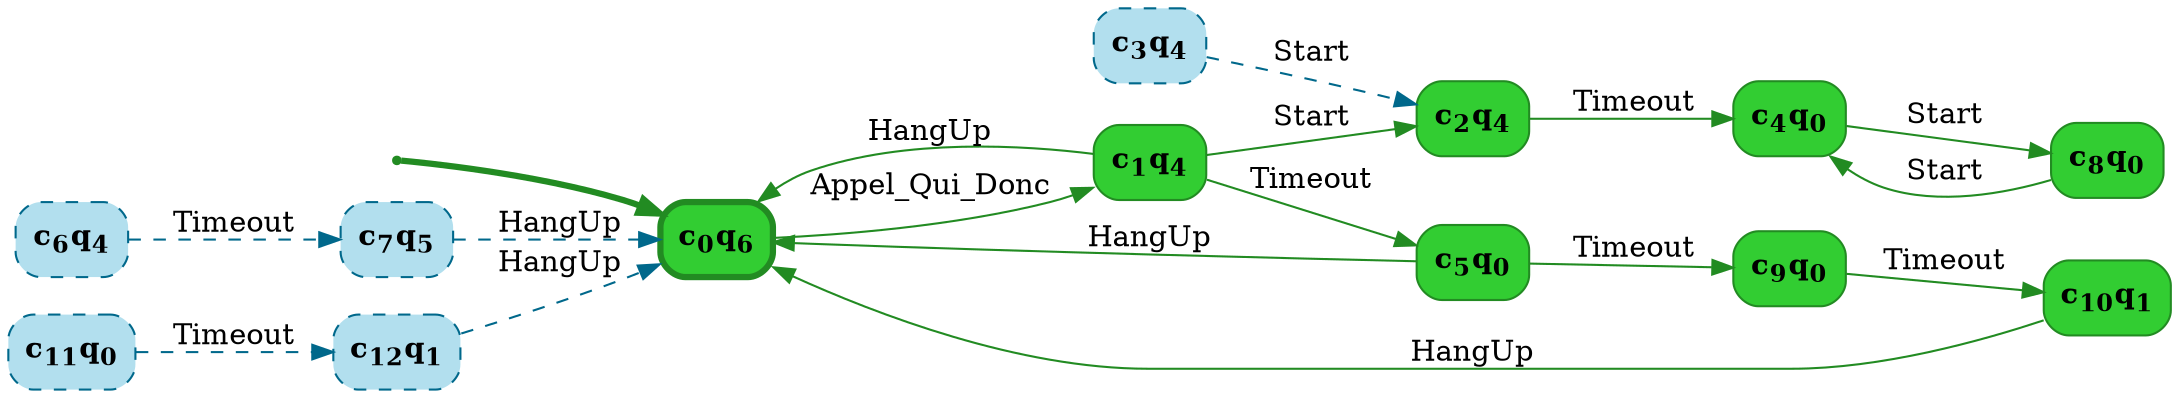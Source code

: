digraph g {

	rankdir="LR"

	__invisible__[shape="point", color="forestgreen"]
	c0q6[label=<<b>c<sub>0</sub>q<sub>6</sub></b>>, shape="box", style="rounded, filled", fillcolor="limegreen", color="forestgreen", penwidth=3] // Initial
	c1q4[label=<<b>c<sub>1</sub>q<sub>4</sub></b>>, shape="box", style="rounded, filled", fillcolor="limegreen", color="forestgreen"]
	c2q4[label=<<b>c<sub>2</sub>q<sub>4</sub></b>>, shape="box", style="rounded, filled", fillcolor="limegreen", color="forestgreen"]
	c4q0[label=<<b>c<sub>4</sub>q<sub>0</sub></b>>, shape="box", style="rounded, filled", fillcolor="limegreen", color="forestgreen"]
	c8q0[label=<<b>c<sub>8</sub>q<sub>0</sub></b>>, shape="box", style="rounded, filled", fillcolor="limegreen", color="forestgreen"]
	c5q0[label=<<b>c<sub>5</sub>q<sub>0</sub></b>>, shape="box", style="rounded, filled", fillcolor="limegreen", color="forestgreen"]
	c9q0[label=<<b>c<sub>9</sub>q<sub>0</sub></b>>, shape="box", style="rounded, filled", fillcolor="limegreen", color="forestgreen"]
	c10q1[label=<<b>c<sub>10</sub>q<sub>1</sub></b>>, shape="box", style="rounded, filled", fillcolor="limegreen", color="forestgreen"]
	c3q4[label=<<b>c<sub>3</sub>q<sub>4</sub></b>>, shape="box", style="rounded, filled, dashed", fillcolor="lightblue2", color="deepskyblue4"]
	c6q4[label=<<b>c<sub>6</sub>q<sub>4</sub></b>>, shape="box", style="rounded, filled, dashed", fillcolor="lightblue2", color="deepskyblue4"]
	c7q5[label=<<b>c<sub>7</sub>q<sub>5</sub></b>>, shape="box", style="rounded, filled, dashed", fillcolor="lightblue2", color="deepskyblue4"]
	c11q0[label=<<b>c<sub>11</sub>q<sub>0</sub></b>>, shape="box", style="rounded, filled, dashed", fillcolor="lightblue2", color="deepskyblue4"]
	c12q1[label=<<b>c<sub>12</sub>q<sub>1</sub></b>>, shape="box", style="rounded, filled, dashed", fillcolor="lightblue2", color="deepskyblue4"]

	__invisible__ -> c0q6[penwidth=3, color="forestgreen"]
	c0q6 -> c1q4[label=<Appel_Qui_Donc>, color="forestgreen"]
	c1q4 -> c0q6[label=<HangUp>, color="forestgreen"]
	c1q4 -> c2q4[label=<Start>, color="forestgreen"]
	c2q4 -> c4q0[label=<Timeout>, color="forestgreen"]
	c4q0 -> c8q0[label=<Start>, color="forestgreen"]
	c8q0 -> c4q0[label=<Start>, color="forestgreen"]
	c1q4 -> c5q0[label=<Timeout>, color="forestgreen"]
	c5q0 -> c0q6[label=<HangUp>, color="forestgreen"]
	c5q0 -> c9q0[label=<Timeout>, color="forestgreen"]
	c9q0 -> c10q1[label=<Timeout>, color="forestgreen"]
	c10q1 -> c0q6[label=<HangUp>, color="forestgreen"]
	c3q4 -> c2q4[label=<Start>, color="deepskyblue4", style="dashed"]
	c6q4 -> c7q5[label=<Timeout>, color="deepskyblue4", style="dashed"]
	c11q0 -> c12q1[label=<Timeout>, color="deepskyblue4", style="dashed"]
	c7q5 -> c0q6[label=<HangUp>, color="deepskyblue4", style="dashed"]
	c12q1 -> c0q6[label=<HangUp>, color="deepskyblue4", style="dashed"]

}
